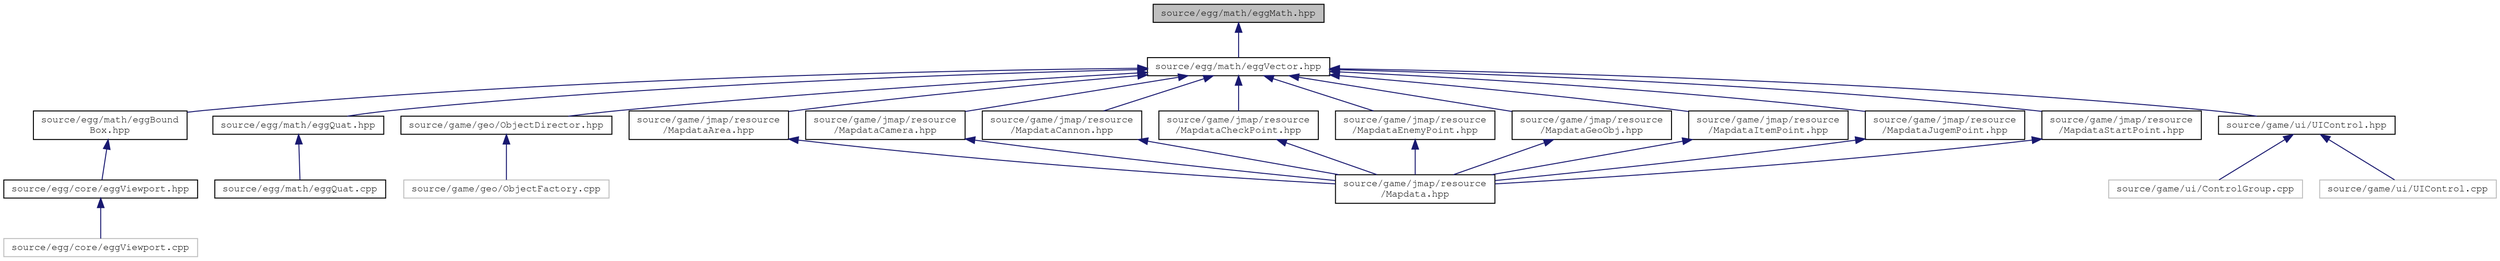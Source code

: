 digraph "source/egg/math/eggMath.hpp"
{
 // LATEX_PDF_SIZE
  edge [fontname="FreeMono",fontsize="10",labelfontname="FreeMono",labelfontsize="10"];
  node [fontname="FreeMono",fontsize="10",shape=record];
  Node1 [label="source/egg/math/eggMath.hpp",height=0.2,width=0.4,color="black", fillcolor="grey75", style="filled", fontcolor="black",tooltip="Provides a compile-time generic interface for performing basic math operations on a certain type."];
  Node1 -> Node2 [dir="back",color="midnightblue",fontsize="10",style="solid",fontname="FreeMono"];
  Node2 [label="source/egg/math/eggVector.hpp",height=0.2,width=0.4,color="black", fillcolor="white", style="filled",URL="$egg_vector_8hpp.html",tooltip="TODO."];
  Node2 -> Node3 [dir="back",color="midnightblue",fontsize="10",style="solid",fontname="FreeMono"];
  Node3 [label="source/egg/math/eggBound\lBox.hpp",height=0.2,width=0.4,color="black", fillcolor="white", style="filled",URL="$egg_bound_box_8hpp_source.html",tooltip=" "];
  Node3 -> Node4 [dir="back",color="midnightblue",fontsize="10",style="solid",fontname="FreeMono"];
  Node4 [label="source/egg/core/eggViewport.hpp",height=0.2,width=0.4,color="black", fillcolor="white", style="filled",URL="$egg_viewport_8hpp.html",tooltip="TODO."];
  Node4 -> Node5 [dir="back",color="midnightblue",fontsize="10",style="solid",fontname="FreeMono"];
  Node5 [label="source/egg/core/eggViewport.cpp",height=0.2,width=0.4,color="grey75", fillcolor="white", style="filled",tooltip=" "];
  Node2 -> Node6 [dir="back",color="midnightblue",fontsize="10",style="solid",fontname="FreeMono"];
  Node6 [label="source/egg/math/eggQuat.hpp",height=0.2,width=0.4,color="black", fillcolor="white", style="filled",URL="$egg_quat_8hpp.html",tooltip="TODO."];
  Node6 -> Node7 [dir="back",color="midnightblue",fontsize="10",style="solid",fontname="FreeMono"];
  Node7 [label="source/egg/math/eggQuat.cpp",height=0.2,width=0.4,color="black", fillcolor="white", style="filled",URL="$egg_quat_8cpp.html",tooltip="TODO."];
  Node2 -> Node8 [dir="back",color="midnightblue",fontsize="10",style="solid",fontname="FreeMono"];
  Node8 [label="source/game/geo/ObjectDirector.hpp",height=0.2,width=0.4,color="black", fillcolor="white", style="filled",URL="$_object_director_8hpp.html",tooltip="Manages the objects and related tables!"];
  Node8 -> Node9 [dir="back",color="midnightblue",fontsize="10",style="solid",fontname="FreeMono"];
  Node9 [label="source/game/geo/ObjectFactory.cpp",height=0.2,width=0.4,color="grey75", fillcolor="white", style="filled",tooltip=" "];
  Node2 -> Node10 [dir="back",color="midnightblue",fontsize="10",style="solid",fontname="FreeMono"];
  Node10 [label="source/game/jmap/resource\l/MapdataArea.hpp",height=0.2,width=0.4,color="black", fillcolor="white", style="filled",URL="$_mapdata_area_8hpp_source.html",tooltip=" "];
  Node10 -> Node11 [dir="back",color="midnightblue",fontsize="10",style="solid",fontname="FreeMono"];
  Node11 [label="source/game/jmap/resource\l/Mapdata.hpp",height=0.2,width=0.4,color="black", fillcolor="white", style="filled",URL="$_mapdata_8hpp_source.html",tooltip=" "];
  Node2 -> Node12 [dir="back",color="midnightblue",fontsize="10",style="solid",fontname="FreeMono"];
  Node12 [label="source/game/jmap/resource\l/MapdataCamera.hpp",height=0.2,width=0.4,color="black", fillcolor="white", style="filled",URL="$_mapdata_camera_8hpp_source.html",tooltip=" "];
  Node12 -> Node11 [dir="back",color="midnightblue",fontsize="10",style="solid",fontname="FreeMono"];
  Node2 -> Node13 [dir="back",color="midnightblue",fontsize="10",style="solid",fontname="FreeMono"];
  Node13 [label="source/game/jmap/resource\l/MapdataCannon.hpp",height=0.2,width=0.4,color="black", fillcolor="white", style="filled",URL="$_mapdata_cannon_8hpp_source.html",tooltip=" "];
  Node13 -> Node11 [dir="back",color="midnightblue",fontsize="10",style="solid",fontname="FreeMono"];
  Node2 -> Node14 [dir="back",color="midnightblue",fontsize="10",style="solid",fontname="FreeMono"];
  Node14 [label="source/game/jmap/resource\l/MapdataCheckPoint.hpp",height=0.2,width=0.4,color="black", fillcolor="white", style="filled",URL="$_mapdata_check_point_8hpp_source.html",tooltip=" "];
  Node14 -> Node11 [dir="back",color="midnightblue",fontsize="10",style="solid",fontname="FreeMono"];
  Node2 -> Node15 [dir="back",color="midnightblue",fontsize="10",style="solid",fontname="FreeMono"];
  Node15 [label="source/game/jmap/resource\l/MapdataEnemyPoint.hpp",height=0.2,width=0.4,color="black", fillcolor="white", style="filled",URL="$_mapdata_enemy_point_8hpp_source.html",tooltip=" "];
  Node15 -> Node11 [dir="back",color="midnightblue",fontsize="10",style="solid",fontname="FreeMono"];
  Node2 -> Node16 [dir="back",color="midnightblue",fontsize="10",style="solid",fontname="FreeMono"];
  Node16 [label="source/game/jmap/resource\l/MapdataGeoObj.hpp",height=0.2,width=0.4,color="black", fillcolor="white", style="filled",URL="$_mapdata_geo_obj_8hpp_source.html",tooltip=" "];
  Node16 -> Node11 [dir="back",color="midnightblue",fontsize="10",style="solid",fontname="FreeMono"];
  Node2 -> Node17 [dir="back",color="midnightblue",fontsize="10",style="solid",fontname="FreeMono"];
  Node17 [label="source/game/jmap/resource\l/MapdataItemPoint.hpp",height=0.2,width=0.4,color="black", fillcolor="white", style="filled",URL="$_mapdata_item_point_8hpp_source.html",tooltip=" "];
  Node17 -> Node11 [dir="back",color="midnightblue",fontsize="10",style="solid",fontname="FreeMono"];
  Node2 -> Node18 [dir="back",color="midnightblue",fontsize="10",style="solid",fontname="FreeMono"];
  Node18 [label="source/game/jmap/resource\l/MapdataJugemPoint.hpp",height=0.2,width=0.4,color="black", fillcolor="white", style="filled",URL="$_mapdata_jugem_point_8hpp_source.html",tooltip=" "];
  Node18 -> Node11 [dir="back",color="midnightblue",fontsize="10",style="solid",fontname="FreeMono"];
  Node2 -> Node19 [dir="back",color="midnightblue",fontsize="10",style="solid",fontname="FreeMono"];
  Node19 [label="source/game/jmap/resource\l/MapdataStartPoint.hpp",height=0.2,width=0.4,color="black", fillcolor="white", style="filled",URL="$_mapdata_start_point_8hpp_source.html",tooltip=" "];
  Node19 -> Node11 [dir="back",color="midnightblue",fontsize="10",style="solid",fontname="FreeMono"];
  Node2 -> Node20 [dir="back",color="midnightblue",fontsize="10",style="solid",fontname="FreeMono"];
  Node20 [label="source/game/ui/UIControl.hpp",height=0.2,width=0.4,color="black", fillcolor="white", style="filled",URL="$_u_i_control_8hpp_source.html",tooltip=" "];
  Node20 -> Node21 [dir="back",color="midnightblue",fontsize="10",style="solid",fontname="FreeMono"];
  Node21 [label="source/game/ui/ControlGroup.cpp",height=0.2,width=0.4,color="grey75", fillcolor="white", style="filled",tooltip=" "];
  Node20 -> Node22 [dir="back",color="midnightblue",fontsize="10",style="solid",fontname="FreeMono"];
  Node22 [label="source/game/ui/UIControl.cpp",height=0.2,width=0.4,color="grey75", fillcolor="white", style="filled",tooltip=" "];
}
